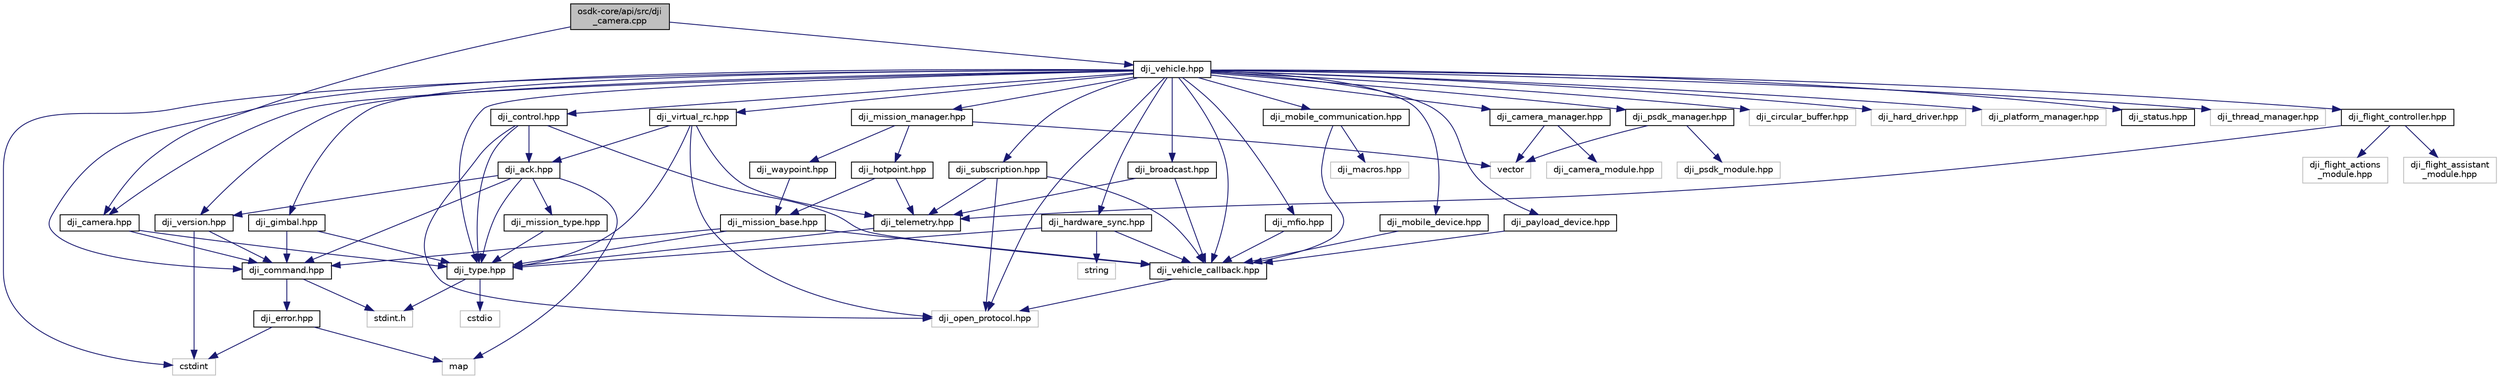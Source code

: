 digraph "osdk-core/api/src/dji_camera.cpp"
{
 // INTERACTIVE_SVG=YES
 // LATEX_PDF_SIZE
  edge [fontname="Helvetica",fontsize="10",labelfontname="Helvetica",labelfontsize="10"];
  node [fontname="Helvetica",fontsize="10",shape=record];
  Node1 [label="osdk-core/api/src/dji\l_camera.cpp",height=0.2,width=0.4,color="black", fillcolor="grey75", style="filled", fontcolor="black",tooltip="Camera/Gimbal API for DJI onboardSDK library."];
  Node1 -> Node2 [color="midnightblue",fontsize="10",style="solid",fontname="Helvetica"];
  Node2 [label="dji_camera.hpp",height=0.2,width=0.4,color="black", fillcolor="white", style="filled",URL="$dji__camera_8hpp.html",tooltip="Camera/Gimbal API for DJI onboardSDK library."];
  Node2 -> Node3 [color="midnightblue",fontsize="10",style="solid",fontname="Helvetica"];
  Node3 [label="dji_command.hpp",height=0.2,width=0.4,color="black", fillcolor="white", style="filled",URL="$dji__command_8hpp.html",tooltip="All DJI OSDK OpenProtocol Command IDs."];
  Node3 -> Node4 [color="midnightblue",fontsize="10",style="solid",fontname="Helvetica"];
  Node4 [label="dji_error.hpp",height=0.2,width=0.4,color="black", fillcolor="white", style="filled",URL="$dji__error_8hpp.html",tooltip="All DJI OSDK OpenProtocol ACK Error Codes."];
  Node4 -> Node5 [color="midnightblue",fontsize="10",style="solid",fontname="Helvetica"];
  Node5 [label="cstdint",height=0.2,width=0.4,color="grey75", fillcolor="white", style="filled",tooltip=" "];
  Node4 -> Node6 [color="midnightblue",fontsize="10",style="solid",fontname="Helvetica"];
  Node6 [label="map",height=0.2,width=0.4,color="grey75", fillcolor="white", style="filled",tooltip=" "];
  Node3 -> Node7 [color="midnightblue",fontsize="10",style="solid",fontname="Helvetica"];
  Node7 [label="stdint.h",height=0.2,width=0.4,color="grey75", fillcolor="white", style="filled",tooltip=" "];
  Node2 -> Node8 [color="midnightblue",fontsize="10",style="solid",fontname="Helvetica"];
  Node8 [label="dji_type.hpp",height=0.2,width=0.4,color="black", fillcolor="white", style="filled",URL="$dji__type_8hpp.html",tooltip="Data type and Data Structure definitions for use throughout DJI OSDK."];
  Node8 -> Node9 [color="midnightblue",fontsize="10",style="solid",fontname="Helvetica"];
  Node9 [label="cstdio",height=0.2,width=0.4,color="grey75", fillcolor="white", style="filled",tooltip=" "];
  Node8 -> Node7 [color="midnightblue",fontsize="10",style="solid",fontname="Helvetica"];
  Node1 -> Node10 [color="midnightblue",fontsize="10",style="solid",fontname="Helvetica"];
  Node10 [label="dji_vehicle.hpp",height=0.2,width=0.4,color="black", fillcolor="white", style="filled",URL="$dji__vehicle_8hpp.html",tooltip="Vehicle API for DJI onboardSDK library."];
  Node10 -> Node5 [color="midnightblue",fontsize="10",style="solid",fontname="Helvetica"];
  Node10 -> Node11 [color="midnightblue",fontsize="10",style="solid",fontname="Helvetica"];
  Node11 [label="dji_broadcast.hpp",height=0.2,width=0.4,color="black", fillcolor="white", style="filled",URL="$dji__broadcast_8hpp.html",tooltip="Broadcast Telemetry API for DJI onboardSDK library."];
  Node11 -> Node12 [color="midnightblue",fontsize="10",style="solid",fontname="Helvetica"];
  Node12 [label="dji_telemetry.hpp",height=0.2,width=0.4,color="black", fillcolor="white", style="filled",URL="$dji__telemetry_8hpp.html",tooltip="Enumeration of all telemetry data types, structures and maps."];
  Node12 -> Node8 [color="midnightblue",fontsize="10",style="solid",fontname="Helvetica"];
  Node11 -> Node13 [color="midnightblue",fontsize="10",style="solid",fontname="Helvetica"];
  Node13 [label="dji_vehicle_callback.hpp",height=0.2,width=0.4,color="black", fillcolor="white", style="filled",URL="$dji__vehicle__callback_8hpp.html",tooltip="Type definition for new Vehicle-style callbacks."];
  Node13 -> Node14 [color="midnightblue",fontsize="10",style="solid",fontname="Helvetica"];
  Node14 [label="dji_open_protocol.hpp",height=0.2,width=0.4,color="grey75", fillcolor="white", style="filled",tooltip=" "];
  Node10 -> Node2 [color="midnightblue",fontsize="10",style="solid",fontname="Helvetica"];
  Node10 -> Node15 [color="midnightblue",fontsize="10",style="solid",fontname="Helvetica"];
  Node15 [label="dji_circular_buffer.hpp",height=0.2,width=0.4,color="grey75", fillcolor="white", style="filled",tooltip=" "];
  Node10 -> Node3 [color="midnightblue",fontsize="10",style="solid",fontname="Helvetica"];
  Node10 -> Node16 [color="midnightblue",fontsize="10",style="solid",fontname="Helvetica"];
  Node16 [label="dji_control.hpp",height=0.2,width=0.4,color="black", fillcolor="white", style="filled",URL="$dji__control_8hpp.html",tooltip="Control API for DJI OSDK library."];
  Node16 -> Node17 [color="midnightblue",fontsize="10",style="solid",fontname="Helvetica"];
  Node17 [label="dji_ack.hpp",height=0.2,width=0.4,color="black", fillcolor="white", style="filled",URL="$dji__ack_8hpp.html",tooltip="All DJI OSDK ACK parsing."];
  Node17 -> Node3 [color="midnightblue",fontsize="10",style="solid",fontname="Helvetica"];
  Node17 -> Node18 [color="midnightblue",fontsize="10",style="solid",fontname="Helvetica"];
  Node18 [label="dji_mission_type.hpp",height=0.2,width=0.4,color="black", fillcolor="white", style="filled",URL="$dji__mission__type_8hpp.html",tooltip="Mission related data struct for DJI OSDK library."];
  Node18 -> Node8 [color="midnightblue",fontsize="10",style="solid",fontname="Helvetica"];
  Node17 -> Node8 [color="midnightblue",fontsize="10",style="solid",fontname="Helvetica"];
  Node17 -> Node19 [color="midnightblue",fontsize="10",style="solid",fontname="Helvetica"];
  Node19 [label="dji_version.hpp",height=0.2,width=0.4,color="black", fillcolor="white", style="filled",URL="$dji__version_8hpp.html",tooltip="Drone/SDK Version definition for DJI onboardSDK library."];
  Node19 -> Node3 [color="midnightblue",fontsize="10",style="solid",fontname="Helvetica"];
  Node19 -> Node5 [color="midnightblue",fontsize="10",style="solid",fontname="Helvetica"];
  Node17 -> Node6 [color="midnightblue",fontsize="10",style="solid",fontname="Helvetica"];
  Node16 -> Node14 [color="midnightblue",fontsize="10",style="solid",fontname="Helvetica"];
  Node16 -> Node8 [color="midnightblue",fontsize="10",style="solid",fontname="Helvetica"];
  Node16 -> Node13 [color="midnightblue",fontsize="10",style="solid",fontname="Helvetica"];
  Node10 -> Node20 [color="midnightblue",fontsize="10",style="solid",fontname="Helvetica"];
  Node20 [label="dji_gimbal.hpp",height=0.2,width=0.4,color="black", fillcolor="white", style="filled",URL="$dji__gimbal_8hpp.html",tooltip="Gimbal API for OSDK library."];
  Node20 -> Node3 [color="midnightblue",fontsize="10",style="solid",fontname="Helvetica"];
  Node20 -> Node8 [color="midnightblue",fontsize="10",style="solid",fontname="Helvetica"];
  Node10 -> Node21 [color="midnightblue",fontsize="10",style="solid",fontname="Helvetica"];
  Node21 [label="dji_hard_driver.hpp",height=0.2,width=0.4,color="grey75", fillcolor="white", style="filled",tooltip=" "];
  Node10 -> Node22 [color="midnightblue",fontsize="10",style="solid",fontname="Helvetica"];
  Node22 [label="dji_hardware_sync.hpp",height=0.2,width=0.4,color="black", fillcolor="white", style="filled",URL="$dji__hardware__sync_8hpp.html",tooltip="Hardware Sync API for DJI OSDK."];
  Node22 -> Node8 [color="midnightblue",fontsize="10",style="solid",fontname="Helvetica"];
  Node22 -> Node13 [color="midnightblue",fontsize="10",style="solid",fontname="Helvetica"];
  Node22 -> Node23 [color="midnightblue",fontsize="10",style="solid",fontname="Helvetica"];
  Node23 [label="string",height=0.2,width=0.4,color="grey75", fillcolor="white", style="filled",tooltip=" "];
  Node10 -> Node24 [color="midnightblue",fontsize="10",style="solid",fontname="Helvetica"];
  Node24 [label="dji_mfio.hpp",height=0.2,width=0.4,color="black", fillcolor="white", style="filled",URL="$dji__mfio_8hpp.html",tooltip="MFIO API for DJI OSDK library."];
  Node24 -> Node13 [color="midnightblue",fontsize="10",style="solid",fontname="Helvetica"];
  Node10 -> Node25 [color="midnightblue",fontsize="10",style="solid",fontname="Helvetica"];
  Node25 [label="dji_mission_manager.hpp",height=0.2,width=0.4,color="black", fillcolor="white", style="filled",URL="$dji__mission__manager_8hpp.html",tooltip="Mission-Manager API for DJI OSDK library."];
  Node25 -> Node26 [color="midnightblue",fontsize="10",style="solid",fontname="Helvetica"];
  Node26 [label="dji_hotpoint.hpp",height=0.2,width=0.4,color="black", fillcolor="white", style="filled",URL="$dji__hotpoint_8hpp.html",tooltip="Implementation of HotPoint (Point of Interest) Missions for DJI OSDK."];
  Node26 -> Node27 [color="midnightblue",fontsize="10",style="solid",fontname="Helvetica"];
  Node27 [label="dji_mission_base.hpp",height=0.2,width=0.4,color="black", fillcolor="white", style="filled",URL="$dji__mission__base_8hpp.html",tooltip="Mission-Base abstract class for DJI OSDK library."];
  Node27 -> Node3 [color="midnightblue",fontsize="10",style="solid",fontname="Helvetica"];
  Node27 -> Node8 [color="midnightblue",fontsize="10",style="solid",fontname="Helvetica"];
  Node27 -> Node13 [color="midnightblue",fontsize="10",style="solid",fontname="Helvetica"];
  Node26 -> Node12 [color="midnightblue",fontsize="10",style="solid",fontname="Helvetica"];
  Node25 -> Node28 [color="midnightblue",fontsize="10",style="solid",fontname="Helvetica"];
  Node28 [label="dji_waypoint.hpp",height=0.2,width=0.4,color="black", fillcolor="white", style="filled",URL="$dji__waypoint_8hpp.html",tooltip="Implementation of GPS Waypoint Missions for DJI OSDK."];
  Node28 -> Node27 [color="midnightblue",fontsize="10",style="solid",fontname="Helvetica"];
  Node25 -> Node29 [color="midnightblue",fontsize="10",style="solid",fontname="Helvetica"];
  Node29 [label="vector",height=0.2,width=0.4,color="grey75", fillcolor="white", style="filled",tooltip=" "];
  Node10 -> Node30 [color="midnightblue",fontsize="10",style="solid",fontname="Helvetica"];
  Node30 [label="dji_mobile_communication.hpp",height=0.2,width=0.4,color="black", fillcolor="white", style="filled",URL="$dji__mobile__communication_8hpp.html",tooltip="Implementation of DJI Mobile-Onboard SDK Communication (MOC)"];
  Node30 -> Node31 [color="midnightblue",fontsize="10",style="solid",fontname="Helvetica"];
  Node31 [label="dji_macros.hpp",height=0.2,width=0.4,color="grey75", fillcolor="white", style="filled",tooltip=" "];
  Node30 -> Node13 [color="midnightblue",fontsize="10",style="solid",fontname="Helvetica"];
  Node10 -> Node32 [color="midnightblue",fontsize="10",style="solid",fontname="Helvetica"];
  Node32 [label="dji_mobile_device.hpp",height=0.2,width=0.4,color="black", fillcolor="white", style="filled",URL="$dji__mobile__device_8hpp.html",tooltip="Implementation of DJI Mobile Device Abstraction."];
  Node32 -> Node13 [color="midnightblue",fontsize="10",style="solid",fontname="Helvetica"];
  Node10 -> Node14 [color="midnightblue",fontsize="10",style="solid",fontname="Helvetica"];
  Node10 -> Node33 [color="midnightblue",fontsize="10",style="solid",fontname="Helvetica"];
  Node33 [label="dji_platform_manager.hpp",height=0.2,width=0.4,color="grey75", fillcolor="white", style="filled",tooltip=" "];
  Node10 -> Node34 [color="midnightblue",fontsize="10",style="solid",fontname="Helvetica"];
  Node34 [label="dji_status.hpp",height=0.2,width=0.4,color="black", fillcolor="white", style="filled",URL="$dji__status_8hpp.html",tooltip="Status information for DJI Vehicle."];
  Node10 -> Node35 [color="midnightblue",fontsize="10",style="solid",fontname="Helvetica"];
  Node35 [label="dji_subscription.hpp",height=0.2,width=0.4,color="black", fillcolor="white", style="filled",URL="$dji__subscription_8hpp.html",tooltip="Telemetry Subscription API for DJI OSDK library."];
  Node35 -> Node14 [color="midnightblue",fontsize="10",style="solid",fontname="Helvetica"];
  Node35 -> Node12 [color="midnightblue",fontsize="10",style="solid",fontname="Helvetica"];
  Node35 -> Node13 [color="midnightblue",fontsize="10",style="solid",fontname="Helvetica"];
  Node10 -> Node36 [color="midnightblue",fontsize="10",style="solid",fontname="Helvetica"];
  Node36 [label="dji_thread_manager.hpp",height=0.2,width=0.4,color="grey75", fillcolor="white", style="filled",tooltip=" "];
  Node10 -> Node8 [color="midnightblue",fontsize="10",style="solid",fontname="Helvetica"];
  Node10 -> Node13 [color="midnightblue",fontsize="10",style="solid",fontname="Helvetica"];
  Node10 -> Node19 [color="midnightblue",fontsize="10",style="solid",fontname="Helvetica"];
  Node10 -> Node37 [color="midnightblue",fontsize="10",style="solid",fontname="Helvetica"];
  Node37 [label="dji_virtual_rc.hpp",height=0.2,width=0.4,color="black", fillcolor="white", style="filled",URL="$dji__virtual__rc_8hpp.html",tooltip="Virtual Radio Control API for DJI onboardSDK library."];
  Node37 -> Node17 [color="midnightblue",fontsize="10",style="solid",fontname="Helvetica"];
  Node37 -> Node14 [color="midnightblue",fontsize="10",style="solid",fontname="Helvetica"];
  Node37 -> Node8 [color="midnightblue",fontsize="10",style="solid",fontname="Helvetica"];
  Node37 -> Node12 [color="midnightblue",fontsize="10",style="solid",fontname="Helvetica"];
  Node10 -> Node38 [color="midnightblue",fontsize="10",style="solid",fontname="Helvetica"];
  Node38 [label="dji_payload_device.hpp",height=0.2,width=0.4,color="black", fillcolor="white", style="filled",URL="$dji__payload__device_8hpp.html",tooltip="Implementation of DJI Payload Device Abstraction."];
  Node38 -> Node13 [color="midnightblue",fontsize="10",style="solid",fontname="Helvetica"];
  Node10 -> Node39 [color="midnightblue",fontsize="10",style="solid",fontname="Helvetica"];
  Node39 [label="dji_camera_manager.hpp",height=0.2,width=0.4,color="black", fillcolor="white", style="filled",URL="$dji__camera__manager_8hpp.html",tooltip="Implementation of the manager for camera module."];
  Node39 -> Node29 [color="midnightblue",fontsize="10",style="solid",fontname="Helvetica"];
  Node39 -> Node40 [color="midnightblue",fontsize="10",style="solid",fontname="Helvetica"];
  Node40 [label="dji_camera_module.hpp",height=0.2,width=0.4,color="grey75", fillcolor="white", style="filled",tooltip=" "];
  Node10 -> Node41 [color="midnightblue",fontsize="10",style="solid",fontname="Helvetica"];
  Node41 [label="dji_flight_controller.hpp",height=0.2,width=0.4,color="black", fillcolor="white", style="filled",URL="$dji__flight__controller_8hpp.html",tooltip="Implementation of flight controller."];
  Node41 -> Node42 [color="midnightblue",fontsize="10",style="solid",fontname="Helvetica"];
  Node42 [label="dji_flight_actions\l_module.hpp",height=0.2,width=0.4,color="grey75", fillcolor="white", style="filled",tooltip=" "];
  Node41 -> Node43 [color="midnightblue",fontsize="10",style="solid",fontname="Helvetica"];
  Node43 [label="dji_flight_assistant\l_module.hpp",height=0.2,width=0.4,color="grey75", fillcolor="white", style="filled",tooltip=" "];
  Node41 -> Node12 [color="midnightblue",fontsize="10",style="solid",fontname="Helvetica"];
  Node10 -> Node44 [color="midnightblue",fontsize="10",style="solid",fontname="Helvetica"];
  Node44 [label="dji_psdk_manager.hpp",height=0.2,width=0.4,color="black", fillcolor="white", style="filled",URL="$dji__psdk__manager_8hpp.html",tooltip="Implementation of the manager for psdk module."];
  Node44 -> Node29 [color="midnightblue",fontsize="10",style="solid",fontname="Helvetica"];
  Node44 -> Node45 [color="midnightblue",fontsize="10",style="solid",fontname="Helvetica"];
  Node45 [label="dji_psdk_module.hpp",height=0.2,width=0.4,color="grey75", fillcolor="white", style="filled",tooltip=" "];
}

